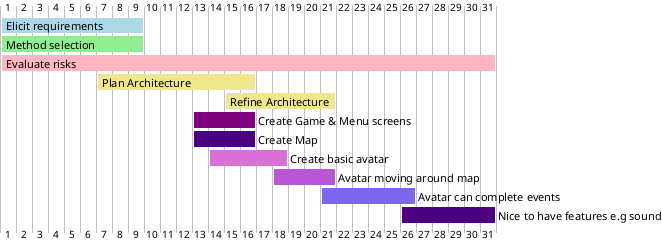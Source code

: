 @startuml
@startgantt
[Elicit requirements] requires 9 days and is colored in LightBlue
[Method selection] requires 9 days and is colored in LightGreen
[Evaluate risks] requires 31 days and is colored in LightPink
[Plan Architecture] starts D+6
[Plan Architecture] ends  D+15
[Plan Architecture] is colored in Khaki
[Refine Architecture] starts D+14
[Refine Architecture] ends D+20
[Refine Architecture] is colored in Khaki
[Create Game & Menu screens] starts D+12
[Create Game & Menu screens] ends D+15
[Create Game & Menu screens] is colored in Purple
[Create Map] starts D+12
[Create Map] ends D+15
[Create Map] is colored in Indigo
[Create basic avatar] starts D+13
[Create basic avatar] ends D+17
[Create basic avatar] is colored in Orchid
[Avatar moving around map] starts D+17
[Avatar moving around map] ends D+20
[Avatar moving around map] is colored in MediumOrchid
[Avatar can complete events] starts D+20
[Avatar can complete events] ends D+25
[Avatar can complete events] is colored in MediumSlateBlue
[Nice to have features e.g sound] starts D+25
[Nice to have features e.g sound] ends D+30
[Nice to have features e.g sound] is colored in Indigo
@endgantt
@enduml